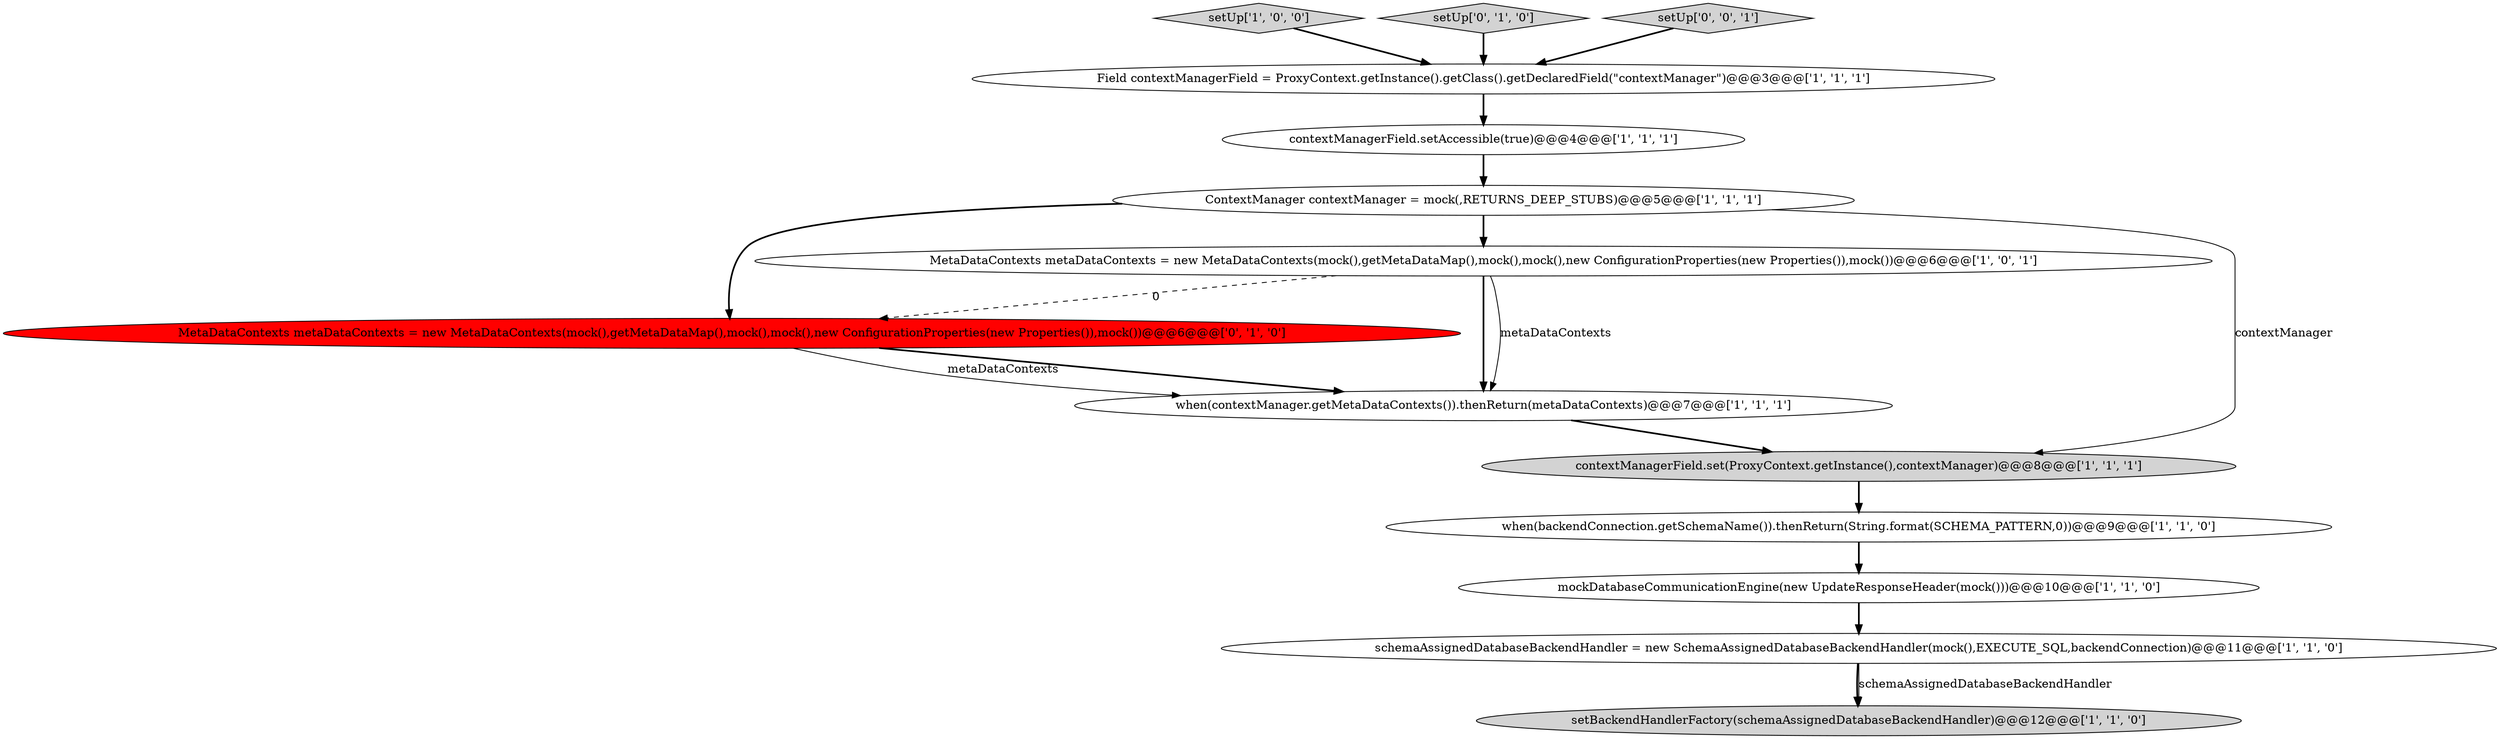 digraph {
1 [style = filled, label = "MetaDataContexts metaDataContexts = new MetaDataContexts(mock(),getMetaDataMap(),mock(),mock(),new ConfigurationProperties(new Properties()),mock())@@@6@@@['1', '0', '1']", fillcolor = white, shape = ellipse image = "AAA0AAABBB1BBB"];
0 [style = filled, label = "ContextManager contextManager = mock(,RETURNS_DEEP_STUBS)@@@5@@@['1', '1', '1']", fillcolor = white, shape = ellipse image = "AAA0AAABBB1BBB"];
3 [style = filled, label = "contextManagerField.setAccessible(true)@@@4@@@['1', '1', '1']", fillcolor = white, shape = ellipse image = "AAA0AAABBB1BBB"];
9 [style = filled, label = "setBackendHandlerFactory(schemaAssignedDatabaseBackendHandler)@@@12@@@['1', '1', '0']", fillcolor = lightgray, shape = ellipse image = "AAA0AAABBB1BBB"];
2 [style = filled, label = "Field contextManagerField = ProxyContext.getInstance().getClass().getDeclaredField(\"contextManager\")@@@3@@@['1', '1', '1']", fillcolor = white, shape = ellipse image = "AAA0AAABBB1BBB"];
5 [style = filled, label = "setUp['1', '0', '0']", fillcolor = lightgray, shape = diamond image = "AAA0AAABBB1BBB"];
7 [style = filled, label = "schemaAssignedDatabaseBackendHandler = new SchemaAssignedDatabaseBackendHandler(mock(),EXECUTE_SQL,backendConnection)@@@11@@@['1', '1', '0']", fillcolor = white, shape = ellipse image = "AAA0AAABBB1BBB"];
11 [style = filled, label = "MetaDataContexts metaDataContexts = new MetaDataContexts(mock(),getMetaDataMap(),mock(),mock(),new ConfigurationProperties(new Properties()),mock())@@@6@@@['0', '1', '0']", fillcolor = red, shape = ellipse image = "AAA1AAABBB2BBB"];
12 [style = filled, label = "setUp['0', '1', '0']", fillcolor = lightgray, shape = diamond image = "AAA0AAABBB2BBB"];
4 [style = filled, label = "when(backendConnection.getSchemaName()).thenReturn(String.format(SCHEMA_PATTERN,0))@@@9@@@['1', '1', '0']", fillcolor = white, shape = ellipse image = "AAA0AAABBB1BBB"];
13 [style = filled, label = "setUp['0', '0', '1']", fillcolor = lightgray, shape = diamond image = "AAA0AAABBB3BBB"];
8 [style = filled, label = "when(contextManager.getMetaDataContexts()).thenReturn(metaDataContexts)@@@7@@@['1', '1', '1']", fillcolor = white, shape = ellipse image = "AAA0AAABBB1BBB"];
6 [style = filled, label = "mockDatabaseCommunicationEngine(new UpdateResponseHeader(mock()))@@@10@@@['1', '1', '0']", fillcolor = white, shape = ellipse image = "AAA0AAABBB1BBB"];
10 [style = filled, label = "contextManagerField.set(ProxyContext.getInstance(),contextManager)@@@8@@@['1', '1', '1']", fillcolor = lightgray, shape = ellipse image = "AAA0AAABBB1BBB"];
7->9 [style = bold, label=""];
7->9 [style = solid, label="schemaAssignedDatabaseBackendHandler"];
11->8 [style = bold, label=""];
8->10 [style = bold, label=""];
0->11 [style = bold, label=""];
5->2 [style = bold, label=""];
12->2 [style = bold, label=""];
1->8 [style = bold, label=""];
6->7 [style = bold, label=""];
4->6 [style = bold, label=""];
0->10 [style = solid, label="contextManager"];
0->1 [style = bold, label=""];
1->8 [style = solid, label="metaDataContexts"];
1->11 [style = dashed, label="0"];
3->0 [style = bold, label=""];
2->3 [style = bold, label=""];
13->2 [style = bold, label=""];
11->8 [style = solid, label="metaDataContexts"];
10->4 [style = bold, label=""];
}
